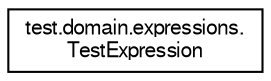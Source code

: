 digraph "Jerarquia Gràfica de la Classe"
{
 // LATEX_PDF_SIZE
  edge [fontname="FreeSans",fontsize="10",labelfontname="FreeSans",labelfontsize="10"];
  node [fontname="FreeSans",fontsize="10",shape=record];
  rankdir="LR";
  Node0 [label="test.domain.expressions.\lTestExpression",height=0.2,width=0.4,color="black", fillcolor="white", style="filled",URL="$classtest_1_1domain_1_1expressions_1_1_test_expression.html",tooltip="Classe per provar de forma unitària la classe Expression."];
}

